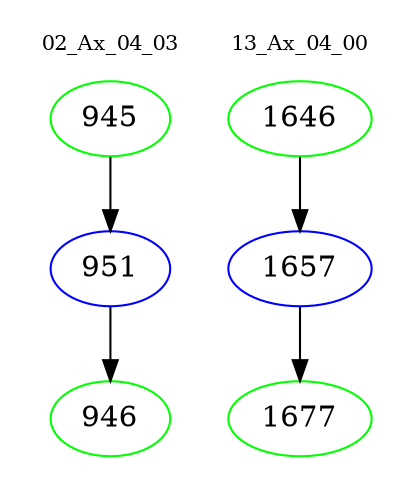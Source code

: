 digraph{
subgraph cluster_0 {
color = white
label = "02_Ax_04_03";
fontsize=10;
T0_945 [label="945", color="green"]
T0_945 -> T0_951 [color="black"]
T0_951 [label="951", color="blue"]
T0_951 -> T0_946 [color="black"]
T0_946 [label="946", color="green"]
}
subgraph cluster_1 {
color = white
label = "13_Ax_04_00";
fontsize=10;
T1_1646 [label="1646", color="green"]
T1_1646 -> T1_1657 [color="black"]
T1_1657 [label="1657", color="blue"]
T1_1657 -> T1_1677 [color="black"]
T1_1677 [label="1677", color="green"]
}
}
